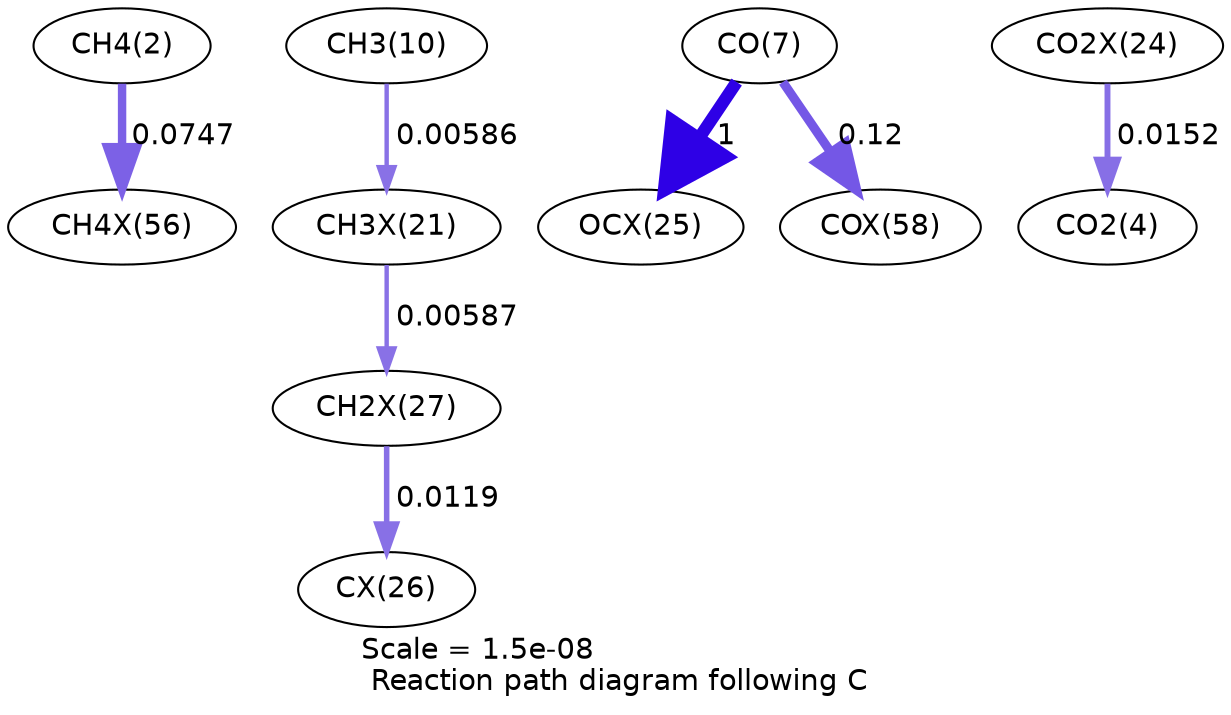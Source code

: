 digraph reaction_paths {
center=1;
s2 -> s38[fontname="Helvetica", style="setlinewidth(4.04)", arrowsize=2.02, color="0.7, 0.575, 0.9"
, label=" 0.0747"];
s10 -> s30[fontname="Helvetica", style="setlinewidth(2.12)", arrowsize=1.06, color="0.7, 0.506, 0.9"
, label=" 0.00586"];
s30 -> s36[fontname="Helvetica", style="setlinewidth(2.12)", arrowsize=1.06, color="0.7, 0.506, 0.9"
, label=" 0.00587"];
s36 -> s35[fontname="Helvetica", style="setlinewidth(2.65)", arrowsize=1.33, color="0.7, 0.512, 0.9"
, label=" 0.0119"];
s7 -> s34[fontname="Helvetica", style="setlinewidth(6)", arrowsize=3, color="0.7, 1.5, 0.9"
, label=" 1"];
s7 -> s40[fontname="Helvetica", style="setlinewidth(4.4)", arrowsize=2.2, color="0.7, 0.62, 0.9"
, label=" 0.12"];
s33 -> s4[fontname="Helvetica", style="setlinewidth(2.84)", arrowsize=1.42, color="0.7, 0.515, 0.9"
, label=" 0.0152"];
s2 [ fontname="Helvetica", label="CH4(2)"];
s4 [ fontname="Helvetica", label="CO2(4)"];
s7 [ fontname="Helvetica", label="CO(7)"];
s10 [ fontname="Helvetica", label="CH3(10)"];
s30 [ fontname="Helvetica", label="CH3X(21)"];
s33 [ fontname="Helvetica", label="CO2X(24)"];
s34 [ fontname="Helvetica", label="OCX(25)"];
s35 [ fontname="Helvetica", label="CX(26)"];
s36 [ fontname="Helvetica", label="CH2X(27)"];
s38 [ fontname="Helvetica", label="CH4X(56)"];
s40 [ fontname="Helvetica", label="COX(58)"];
 label = "Scale = 1.5e-08\l Reaction path diagram following C";
 fontname = "Helvetica";
}
